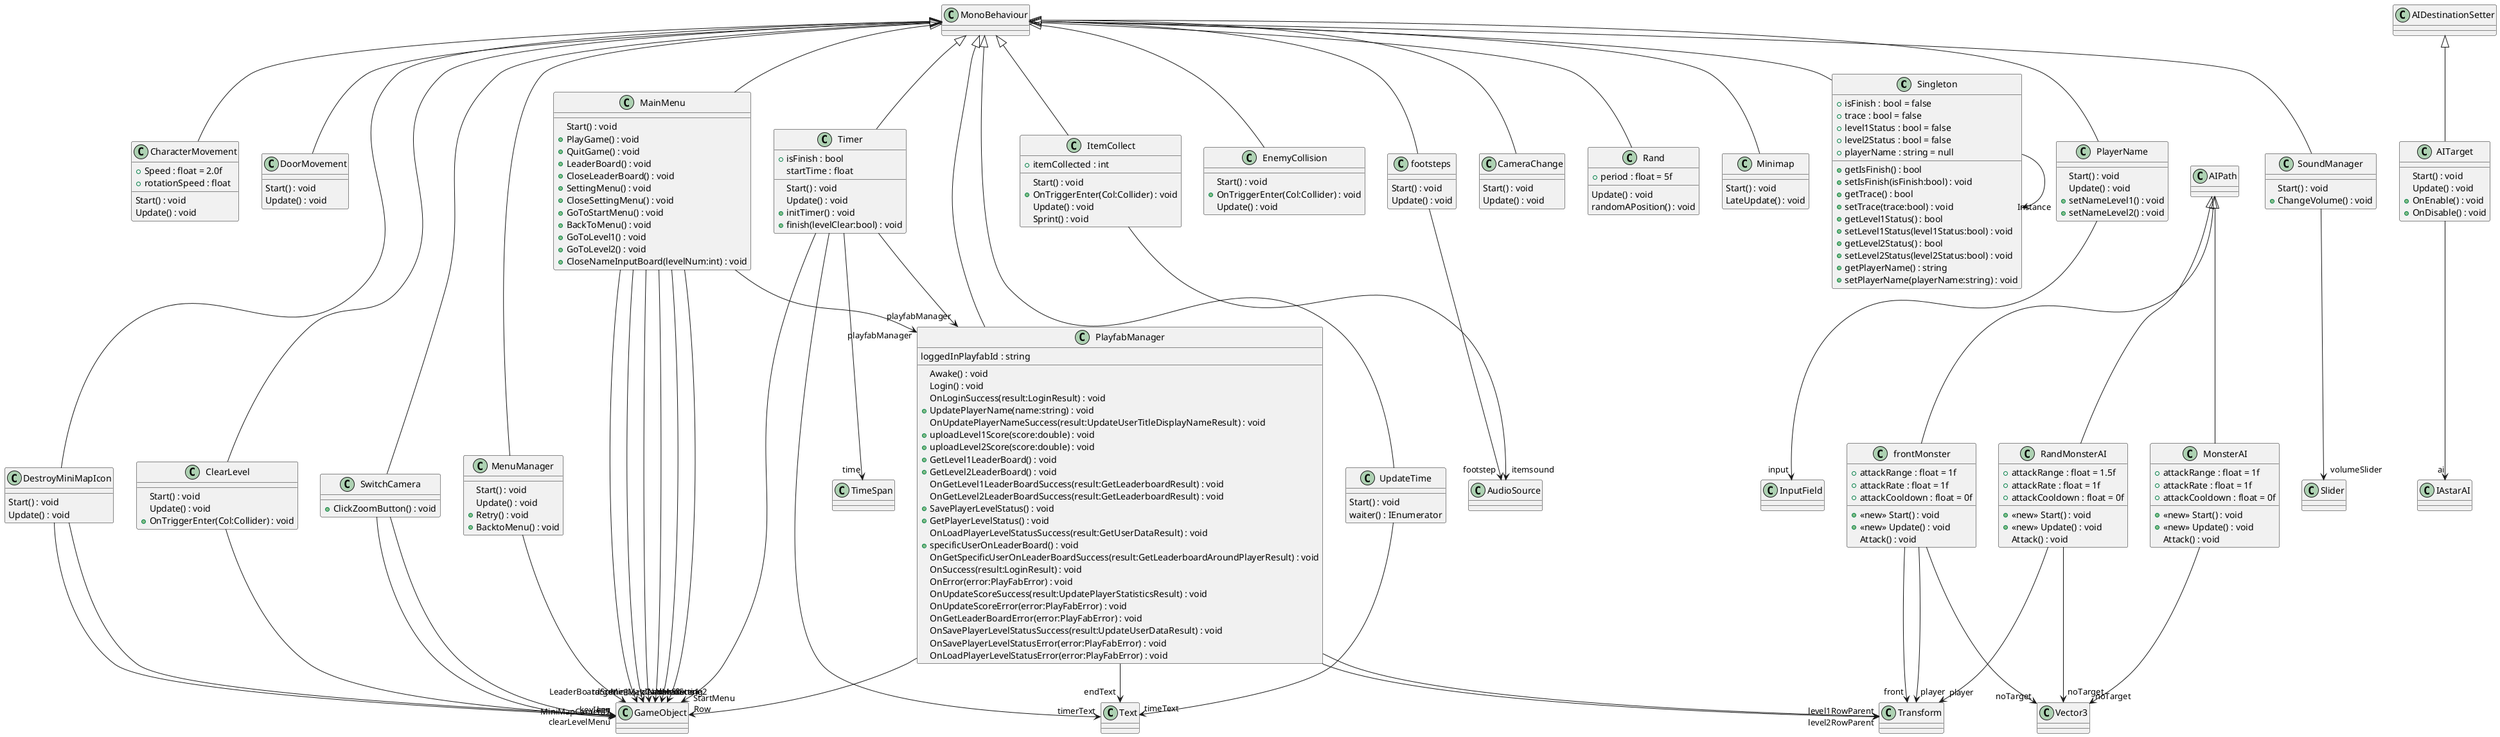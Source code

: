 @startuml
class Singleton {
    + isFinish : bool = false
    + trace : bool = false
    + level1Status : bool = false
    + level2Status : bool = false
    + playerName : string = null
    + getIsFinish() : bool
    + setIsFinish(isFinish:bool) : void
    + getTrace() : bool
    + setTrace(trace:bool) : void
    + getLevel1Status() : bool
    + setLevel1Status(level1Status:bool) : void
    + getLevel2Status() : bool
    + setLevel2Status(level2Status:bool) : void
    + getPlayerName() : string
    + setPlayerName(playerName:string) : void
}
MonoBehaviour <|-- Singleton
Singleton --> "Instance" Singleton
class ItemCollect {
    + itemCollected : int
    Start() : void
    + OnTriggerEnter(Col:Collider) : void
    Update() : void
    Sprint() : void
}
MonoBehaviour <|-- ItemCollect
ItemCollect --> "itemsound" AudioSource
class CharacterMovement {
    + Speed : float = 2.0f
    + rotationSpeed : float
    Start() : void
    Update() : void
}
MonoBehaviour <|-- CharacterMovement
class DoorMovement {
    Start() : void
    Update() : void
}
MonoBehaviour <|-- DoorMovement
class UpdateTime {
    Start() : void
    waiter() : IEnumerator
}
MonoBehaviour <|-- UpdateTime
UpdateTime --> "timeText" Text
class footsteps {
    Start() : void
    Update() : void
}
MonoBehaviour <|-- footsteps
footsteps --> "footstep" AudioSource
class PlayfabManager {
    loggedInPlayfabId : string
    Awake() : void
    Login() : void
    OnLoginSuccess(result:LoginResult) : void
    + UpdatePlayerName(name:string) : void
    OnUpdatePlayerNameSuccess(result:UpdateUserTitleDisplayNameResult) : void
    + uploadLevel1Score(score:double) : void
    + uploadLevel2Score(score:double) : void
    + GetLevel1LeaderBoard() : void
    + GetLevel2LeaderBoard() : void
    OnGetLevel1LeaderBoardSuccess(result:GetLeaderboardResult) : void
    OnGetLevel2LeaderBoardSuccess(result:GetLeaderboardResult) : void
    + SavePlayerLevelStatus() : void
    + GetPlayerLevelStatus() : void
    OnLoadPlayerLevelStatusSuccess(result:GetUserDataResult) : void
    + specificUserOnLeaderBoard() : void
    OnGetSpecificUserOnLeaderBoardSuccess(result:GetLeaderboardAroundPlayerResult) : void
    OnSuccess(result:LoginResult) : void
    OnError(error:PlayFabError) : void
    OnUpdateScoreSuccess(result:UpdatePlayerStatisticsResult) : void
    OnUpdateScoreError(error:PlayFabError) : void
    OnGetLeaderBoardError(error:PlayFabError) : void
    OnSavePlayerLevelStatusSuccess(result:UpdateUserDataResult) : void
    OnSavePlayerLevelStatusError(error:PlayFabError) : void
    OnLoadPlayerLevelStatusError(error:PlayFabError) : void
}
MonoBehaviour <|-- PlayfabManager
PlayfabManager --> "Row" GameObject
PlayfabManager --> "level1RowParent" Transform
PlayfabManager --> "level2RowParent" Transform
PlayfabManager --> "endText" Text
class PlayerName {
    Start() : void
    Update() : void
    + setNameLevel1() : void
    + setNameLevel2() : void
}
MonoBehaviour <|-- PlayerName
PlayerName --> "input" InputField
class ClearLevel {
    Start() : void
    Update() : void
    + OnTriggerEnter(Col:Collider) : void
}
MonoBehaviour <|-- ClearLevel
ClearLevel --> "clearLevelMenu" GameObject
class Timer {
    + isFinish : bool
    startTime : float
    Start() : void
    Update() : void
    + initTimer() : void
    + finish(levelClear:bool) : void
}
MonoBehaviour <|-- Timer
Timer --> "timerText" Text
Timer --> "time" TimeSpan
Timer --> "deadMenu" GameObject
Timer --> "playfabManager" PlayfabManager
class EnemyCollision {
    Start() : void
    + OnTriggerEnter(Col:Collider) : void
    Update() : void
}
MonoBehaviour <|-- EnemyCollision
class CameraChange {
    Start() : void
    Update() : void
}
MonoBehaviour <|-- CameraChange
class AITarget {
    Start() : void
    Update() : void
    + OnEnable() : void
    + OnDisable() : void
}
AIDestinationSetter <|-- AITarget
AITarget --> "ai" IAstarAI
class Rand {
    + period : float = 5f
    Update() : void
    randomAPosition() : void
}
MonoBehaviour <|-- Rand
class frontMonster {
    + attackRange : float = 1f
    + attackRate : float = 1f
    + attackCooldown : float = 0f
    + <<new>> Start() : void
    + <<new>> Update() : void
    Attack() : void
}
AIPath <|-- frontMonster
frontMonster --> "front" Transform
frontMonster --> "player" Transform
frontMonster --> "noTarget" Vector3
class MonsterAI {
    + attackRange : float = 1f
    + attackRate : float = 1f
    + attackCooldown : float = 0f
    + <<new>> Start() : void
    + <<new>> Update() : void
    Attack() : void
}
AIPath <|-- MonsterAI
MonsterAI --> "noTarget" Vector3
class RandMonsterAI {
    + attackRange : float = 1.5f
    + attackRate : float = 1f
    + attackCooldown : float = 0f
    + <<new>> Start() : void
    + <<new>> Update() : void
    Attack() : void
}
AIPath <|-- RandMonsterAI
RandMonsterAI --> "player" Transform
RandMonsterAI --> "noTarget" Vector3
class Minimap {
    Start() : void
    LateUpdate() : void
}
MonoBehaviour <|-- Minimap
class DestroyMiniMapIcon {
    Start() : void
    Update() : void
}
MonoBehaviour <|-- DestroyMiniMapIcon
DestroyMiniMapIcon --> "key" GameObject
DestroyMiniMapIcon --> "keyIcon" GameObject
class SwitchCamera {
    + ClickZoomButton() : void
}
MonoBehaviour <|-- SwitchCamera
SwitchCamera --> "MiniMapCamera1" GameObject
SwitchCamera --> "MiniMapCamera2" GameObject
class SoundManager {
    Start() : void
    + ChangeVolume() : void
}
MonoBehaviour <|-- SoundManager
SoundManager --> "volumeSlider" Slider
class MenuManager {
    Start() : void
    Update() : void
    + Retry() : void
    + BacktoMenu() : void
}
MonoBehaviour <|-- MenuManager
MenuManager --> "target" GameObject
class MainMenu {
    Start() : void
    + PlayGame() : void
    + QuitGame() : void
    + LeaderBoard() : void
    + CloseLeaderBoard() : void
    + SettingMenu() : void
    + CloseSettingMenu() : void
    + GoToStartMenu() : void
    + BackToMenu() : void
    + GoToLevel1() : void
    + GoToLevel2() : void
    + CloseNameInputBoard(levelNum:int) : void
}
MonoBehaviour <|-- MainMenu
MainMenu --> "LeaderBoardScene" GameObject
MainMenu --> "NameScene1" GameObject
MainMenu --> "NameScene2" GameObject
MainMenu --> "Block" GameObject
MainMenu --> "StartMenu" GameObject
MainMenu --> "Setting" GameObject
MainMenu --> "playfabManager" PlayfabManager
@enduml

